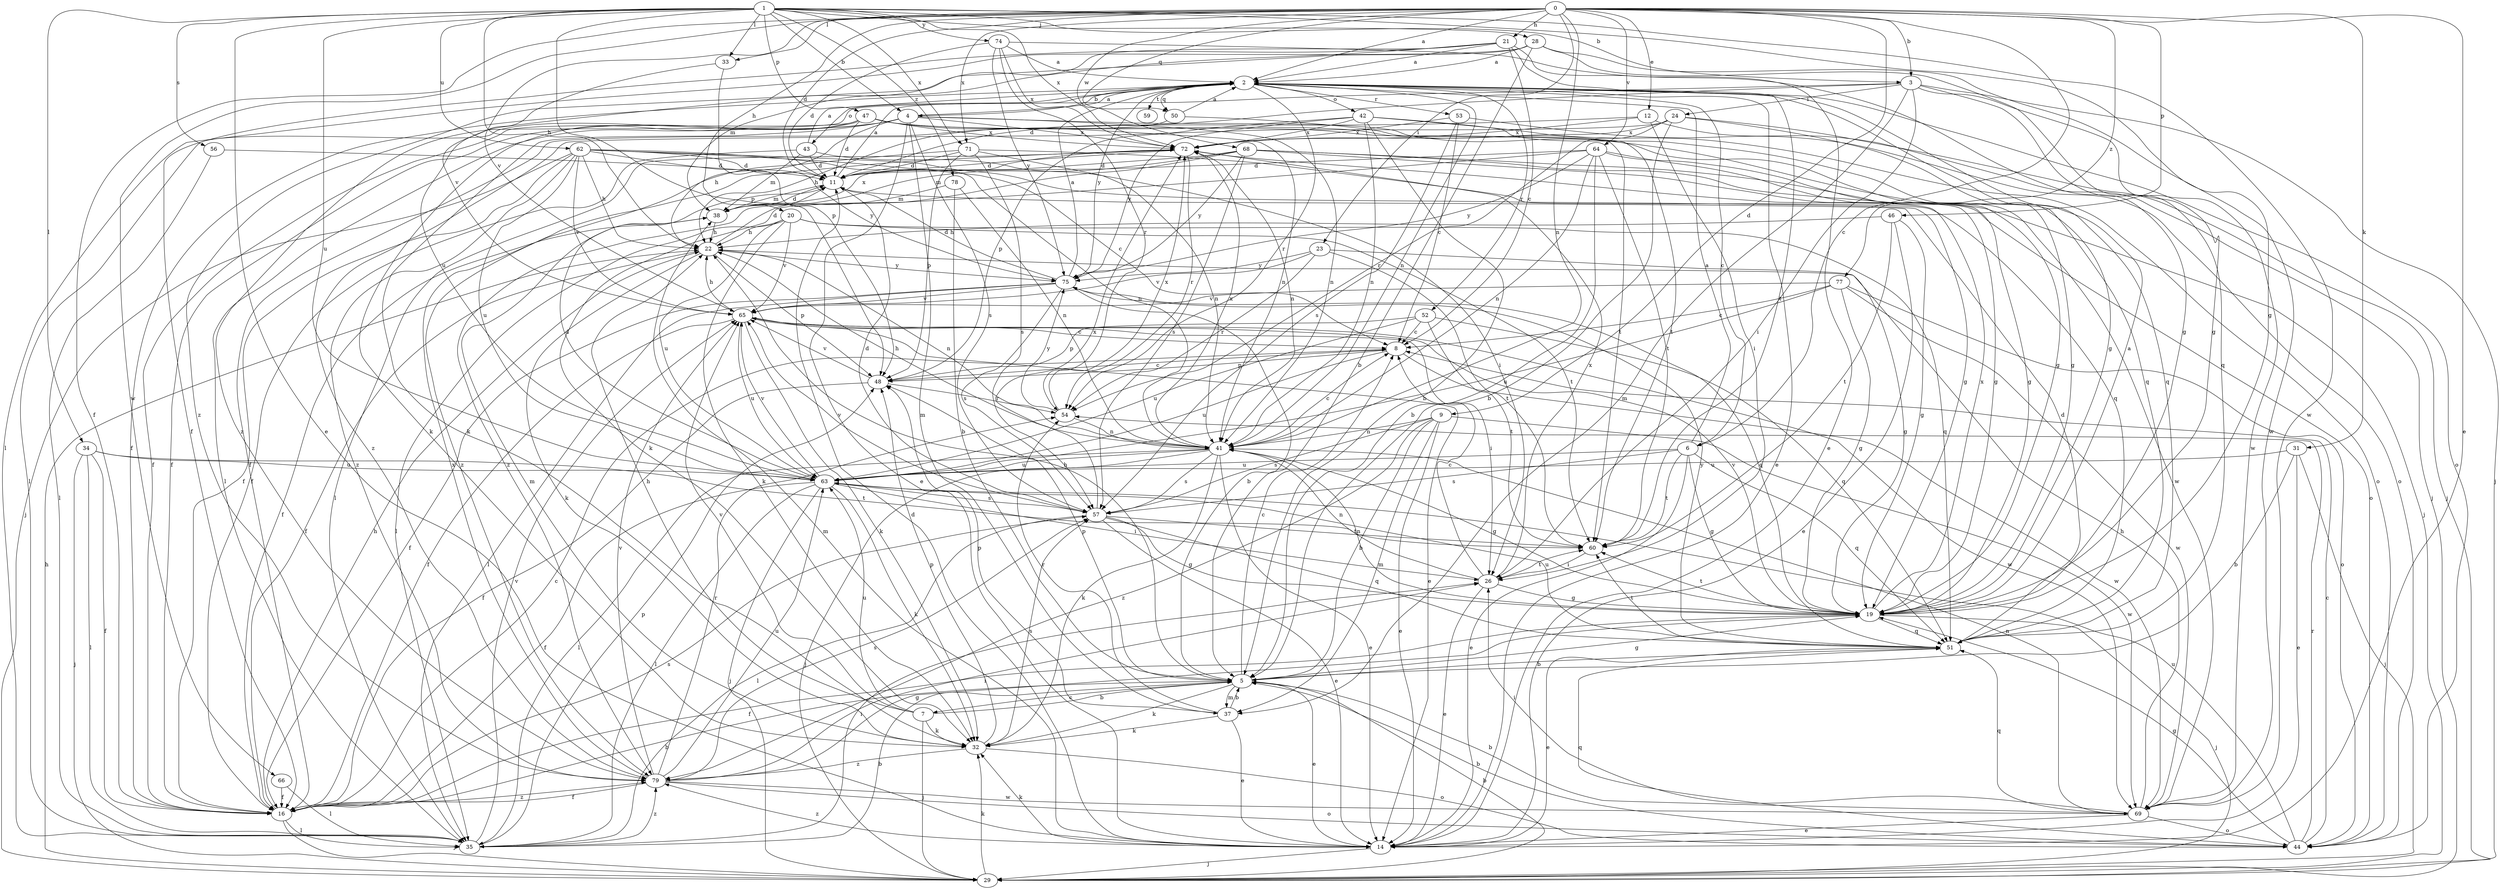 strict digraph  {
0;
1;
2;
3;
4;
5;
6;
7;
8;
9;
11;
12;
14;
16;
19;
20;
21;
22;
23;
24;
26;
28;
29;
31;
32;
33;
34;
35;
37;
38;
41;
42;
43;
44;
46;
47;
48;
50;
51;
52;
53;
54;
56;
57;
59;
60;
62;
63;
64;
65;
66;
68;
69;
71;
72;
74;
75;
77;
78;
79;
0 -> 2  [label=a];
0 -> 3  [label=b];
0 -> 6  [label=c];
0 -> 9  [label=d];
0 -> 11  [label=d];
0 -> 12  [label=e];
0 -> 14  [label=e];
0 -> 16  [label=f];
0 -> 20  [label=h];
0 -> 21  [label=h];
0 -> 23  [label=i];
0 -> 31  [label=k];
0 -> 33  [label=l];
0 -> 41  [label=n];
0 -> 46  [label=p];
0 -> 50  [label=q];
0 -> 64  [label=v];
0 -> 65  [label=v];
0 -> 66  [label=w];
0 -> 68  [label=w];
0 -> 71  [label=x];
0 -> 77  [label=z];
1 -> 3  [label=b];
1 -> 4  [label=b];
1 -> 14  [label=e];
1 -> 19  [label=g];
1 -> 22  [label=h];
1 -> 28  [label=j];
1 -> 33  [label=l];
1 -> 34  [label=l];
1 -> 47  [label=p];
1 -> 48  [label=p];
1 -> 56  [label=s];
1 -> 62  [label=u];
1 -> 63  [label=u];
1 -> 69  [label=w];
1 -> 71  [label=x];
1 -> 72  [label=x];
1 -> 74  [label=y];
1 -> 78  [label=z];
2 -> 4  [label=b];
2 -> 6  [label=c];
2 -> 14  [label=e];
2 -> 16  [label=f];
2 -> 19  [label=g];
2 -> 41  [label=n];
2 -> 42  [label=o];
2 -> 43  [label=o];
2 -> 44  [label=o];
2 -> 50  [label=q];
2 -> 52  [label=r];
2 -> 53  [label=r];
2 -> 54  [label=r];
2 -> 59  [label=t];
2 -> 75  [label=y];
3 -> 11  [label=d];
3 -> 24  [label=i];
3 -> 26  [label=i];
3 -> 29  [label=j];
3 -> 37  [label=m];
3 -> 51  [label=q];
3 -> 69  [label=w];
3 -> 79  [label=z];
4 -> 2  [label=a];
4 -> 14  [label=e];
4 -> 16  [label=f];
4 -> 19  [label=g];
4 -> 22  [label=h];
4 -> 32  [label=k];
4 -> 35  [label=l];
4 -> 37  [label=m];
4 -> 41  [label=n];
4 -> 57  [label=s];
4 -> 72  [label=x];
5 -> 7  [label=c];
5 -> 8  [label=c];
5 -> 14  [label=e];
5 -> 19  [label=g];
5 -> 22  [label=h];
5 -> 32  [label=k];
5 -> 37  [label=m];
5 -> 48  [label=p];
6 -> 2  [label=a];
6 -> 14  [label=e];
6 -> 19  [label=g];
6 -> 51  [label=q];
6 -> 57  [label=s];
6 -> 60  [label=t];
6 -> 63  [label=u];
7 -> 5  [label=b];
7 -> 22  [label=h];
7 -> 29  [label=j];
7 -> 32  [label=k];
7 -> 63  [label=u];
7 -> 65  [label=v];
8 -> 48  [label=p];
8 -> 63  [label=u];
8 -> 69  [label=w];
9 -> 5  [label=b];
9 -> 14  [label=e];
9 -> 37  [label=m];
9 -> 41  [label=n];
9 -> 57  [label=s];
9 -> 69  [label=w];
9 -> 79  [label=z];
11 -> 2  [label=a];
11 -> 38  [label=m];
12 -> 16  [label=f];
12 -> 26  [label=i];
12 -> 29  [label=j];
12 -> 72  [label=x];
14 -> 11  [label=d];
14 -> 29  [label=j];
14 -> 32  [label=k];
14 -> 38  [label=m];
14 -> 79  [label=z];
16 -> 5  [label=b];
16 -> 8  [label=c];
16 -> 22  [label=h];
16 -> 29  [label=j];
16 -> 35  [label=l];
16 -> 57  [label=s];
16 -> 79  [label=z];
19 -> 2  [label=a];
19 -> 16  [label=f];
19 -> 29  [label=j];
19 -> 41  [label=n];
19 -> 51  [label=q];
19 -> 60  [label=t];
19 -> 65  [label=v];
19 -> 72  [label=x];
20 -> 22  [label=h];
20 -> 32  [label=k];
20 -> 35  [label=l];
20 -> 51  [label=q];
20 -> 60  [label=t];
20 -> 63  [label=u];
20 -> 65  [label=v];
21 -> 2  [label=a];
21 -> 8  [label=c];
21 -> 14  [label=e];
21 -> 16  [label=f];
21 -> 38  [label=m];
21 -> 60  [label=t];
21 -> 63  [label=u];
22 -> 11  [label=d];
22 -> 16  [label=f];
22 -> 32  [label=k];
22 -> 41  [label=n];
22 -> 48  [label=p];
22 -> 75  [label=y];
23 -> 19  [label=g];
23 -> 54  [label=r];
23 -> 60  [label=t];
23 -> 65  [label=v];
23 -> 75  [label=y];
24 -> 5  [label=b];
24 -> 19  [label=g];
24 -> 29  [label=j];
24 -> 54  [label=r];
24 -> 72  [label=x];
24 -> 79  [label=z];
26 -> 8  [label=c];
26 -> 14  [label=e];
26 -> 19  [label=g];
26 -> 41  [label=n];
26 -> 60  [label=t];
26 -> 72  [label=x];
28 -> 2  [label=a];
28 -> 5  [label=b];
28 -> 19  [label=g];
28 -> 35  [label=l];
28 -> 69  [label=w];
28 -> 79  [label=z];
29 -> 5  [label=b];
29 -> 22  [label=h];
29 -> 32  [label=k];
31 -> 5  [label=b];
31 -> 14  [label=e];
31 -> 29  [label=j];
31 -> 63  [label=u];
32 -> 38  [label=m];
32 -> 44  [label=o];
32 -> 48  [label=p];
32 -> 57  [label=s];
32 -> 79  [label=z];
33 -> 48  [label=p];
33 -> 65  [label=v];
34 -> 16  [label=f];
34 -> 29  [label=j];
34 -> 35  [label=l];
34 -> 60  [label=t];
34 -> 63  [label=u];
35 -> 5  [label=b];
35 -> 26  [label=i];
35 -> 48  [label=p];
35 -> 65  [label=v];
35 -> 79  [label=z];
37 -> 5  [label=b];
37 -> 14  [label=e];
37 -> 32  [label=k];
37 -> 48  [label=p];
37 -> 54  [label=r];
38 -> 11  [label=d];
38 -> 16  [label=f];
38 -> 22  [label=h];
38 -> 72  [label=x];
41 -> 8  [label=c];
41 -> 14  [label=e];
41 -> 19  [label=g];
41 -> 22  [label=h];
41 -> 29  [label=j];
41 -> 32  [label=k];
41 -> 35  [label=l];
41 -> 57  [label=s];
41 -> 63  [label=u];
41 -> 72  [label=x];
42 -> 5  [label=b];
42 -> 41  [label=n];
42 -> 44  [label=o];
42 -> 48  [label=p];
42 -> 51  [label=q];
42 -> 72  [label=x];
42 -> 75  [label=y];
43 -> 2  [label=a];
43 -> 11  [label=d];
43 -> 16  [label=f];
43 -> 26  [label=i];
43 -> 38  [label=m];
44 -> 5  [label=b];
44 -> 8  [label=c];
44 -> 19  [label=g];
44 -> 51  [label=q];
44 -> 54  [label=r];
44 -> 63  [label=u];
46 -> 14  [label=e];
46 -> 19  [label=g];
46 -> 22  [label=h];
46 -> 60  [label=t];
47 -> 11  [label=d];
47 -> 16  [label=f];
47 -> 32  [label=k];
47 -> 35  [label=l];
47 -> 41  [label=n];
47 -> 51  [label=q];
47 -> 60  [label=t];
47 -> 72  [label=x];
48 -> 8  [label=c];
48 -> 16  [label=f];
48 -> 54  [label=r];
48 -> 65  [label=v];
50 -> 2  [label=a];
50 -> 22  [label=h];
50 -> 60  [label=t];
51 -> 5  [label=b];
51 -> 11  [label=d];
51 -> 14  [label=e];
51 -> 60  [label=t];
51 -> 63  [label=u];
51 -> 75  [label=y];
52 -> 8  [label=c];
52 -> 48  [label=p];
52 -> 51  [label=q];
52 -> 60  [label=t];
52 -> 63  [label=u];
53 -> 8  [label=c];
53 -> 44  [label=o];
53 -> 57  [label=s];
53 -> 72  [label=x];
54 -> 41  [label=n];
54 -> 72  [label=x];
54 -> 75  [label=y];
56 -> 11  [label=d];
56 -> 35  [label=l];
57 -> 11  [label=d];
57 -> 14  [label=e];
57 -> 19  [label=g];
57 -> 35  [label=l];
57 -> 51  [label=q];
57 -> 60  [label=t];
57 -> 65  [label=v];
57 -> 72  [label=x];
60 -> 26  [label=i];
62 -> 8  [label=c];
62 -> 11  [label=d];
62 -> 16  [label=f];
62 -> 19  [label=g];
62 -> 22  [label=h];
62 -> 29  [label=j];
62 -> 41  [label=n];
62 -> 63  [label=u];
62 -> 65  [label=v];
62 -> 75  [label=y];
62 -> 79  [label=z];
63 -> 11  [label=d];
63 -> 16  [label=f];
63 -> 26  [label=i];
63 -> 29  [label=j];
63 -> 32  [label=k];
63 -> 35  [label=l];
63 -> 57  [label=s];
63 -> 65  [label=v];
64 -> 5  [label=b];
64 -> 11  [label=d];
64 -> 19  [label=g];
64 -> 41  [label=n];
64 -> 60  [label=t];
64 -> 69  [label=w];
64 -> 75  [label=y];
64 -> 79  [label=z];
65 -> 8  [label=c];
65 -> 14  [label=e];
65 -> 16  [label=f];
65 -> 22  [label=h];
65 -> 26  [label=i];
65 -> 32  [label=k];
65 -> 63  [label=u];
65 -> 69  [label=w];
66 -> 16  [label=f];
66 -> 35  [label=l];
68 -> 11  [label=d];
68 -> 19  [label=g];
68 -> 29  [label=j];
68 -> 32  [label=k];
68 -> 38  [label=m];
68 -> 44  [label=o];
68 -> 57  [label=s];
68 -> 75  [label=y];
69 -> 5  [label=b];
69 -> 14  [label=e];
69 -> 22  [label=h];
69 -> 26  [label=i];
69 -> 41  [label=n];
69 -> 44  [label=o];
69 -> 51  [label=q];
71 -> 11  [label=d];
71 -> 41  [label=n];
71 -> 48  [label=p];
71 -> 51  [label=q];
71 -> 57  [label=s];
71 -> 79  [label=z];
72 -> 11  [label=d];
72 -> 35  [label=l];
72 -> 41  [label=n];
72 -> 54  [label=r];
74 -> 2  [label=a];
74 -> 11  [label=d];
74 -> 19  [label=g];
74 -> 54  [label=r];
74 -> 72  [label=x];
74 -> 75  [label=y];
75 -> 2  [label=a];
75 -> 5  [label=b];
75 -> 11  [label=d];
75 -> 16  [label=f];
75 -> 35  [label=l];
75 -> 51  [label=q];
75 -> 57  [label=s];
75 -> 65  [label=v];
77 -> 8  [label=c];
77 -> 19  [label=g];
77 -> 44  [label=o];
77 -> 63  [label=u];
77 -> 65  [label=v];
77 -> 69  [label=w];
78 -> 5  [label=b];
78 -> 38  [label=m];
78 -> 41  [label=n];
79 -> 16  [label=f];
79 -> 19  [label=g];
79 -> 26  [label=i];
79 -> 44  [label=o];
79 -> 54  [label=r];
79 -> 57  [label=s];
79 -> 63  [label=u];
79 -> 65  [label=v];
79 -> 69  [label=w];
79 -> 72  [label=x];
}
